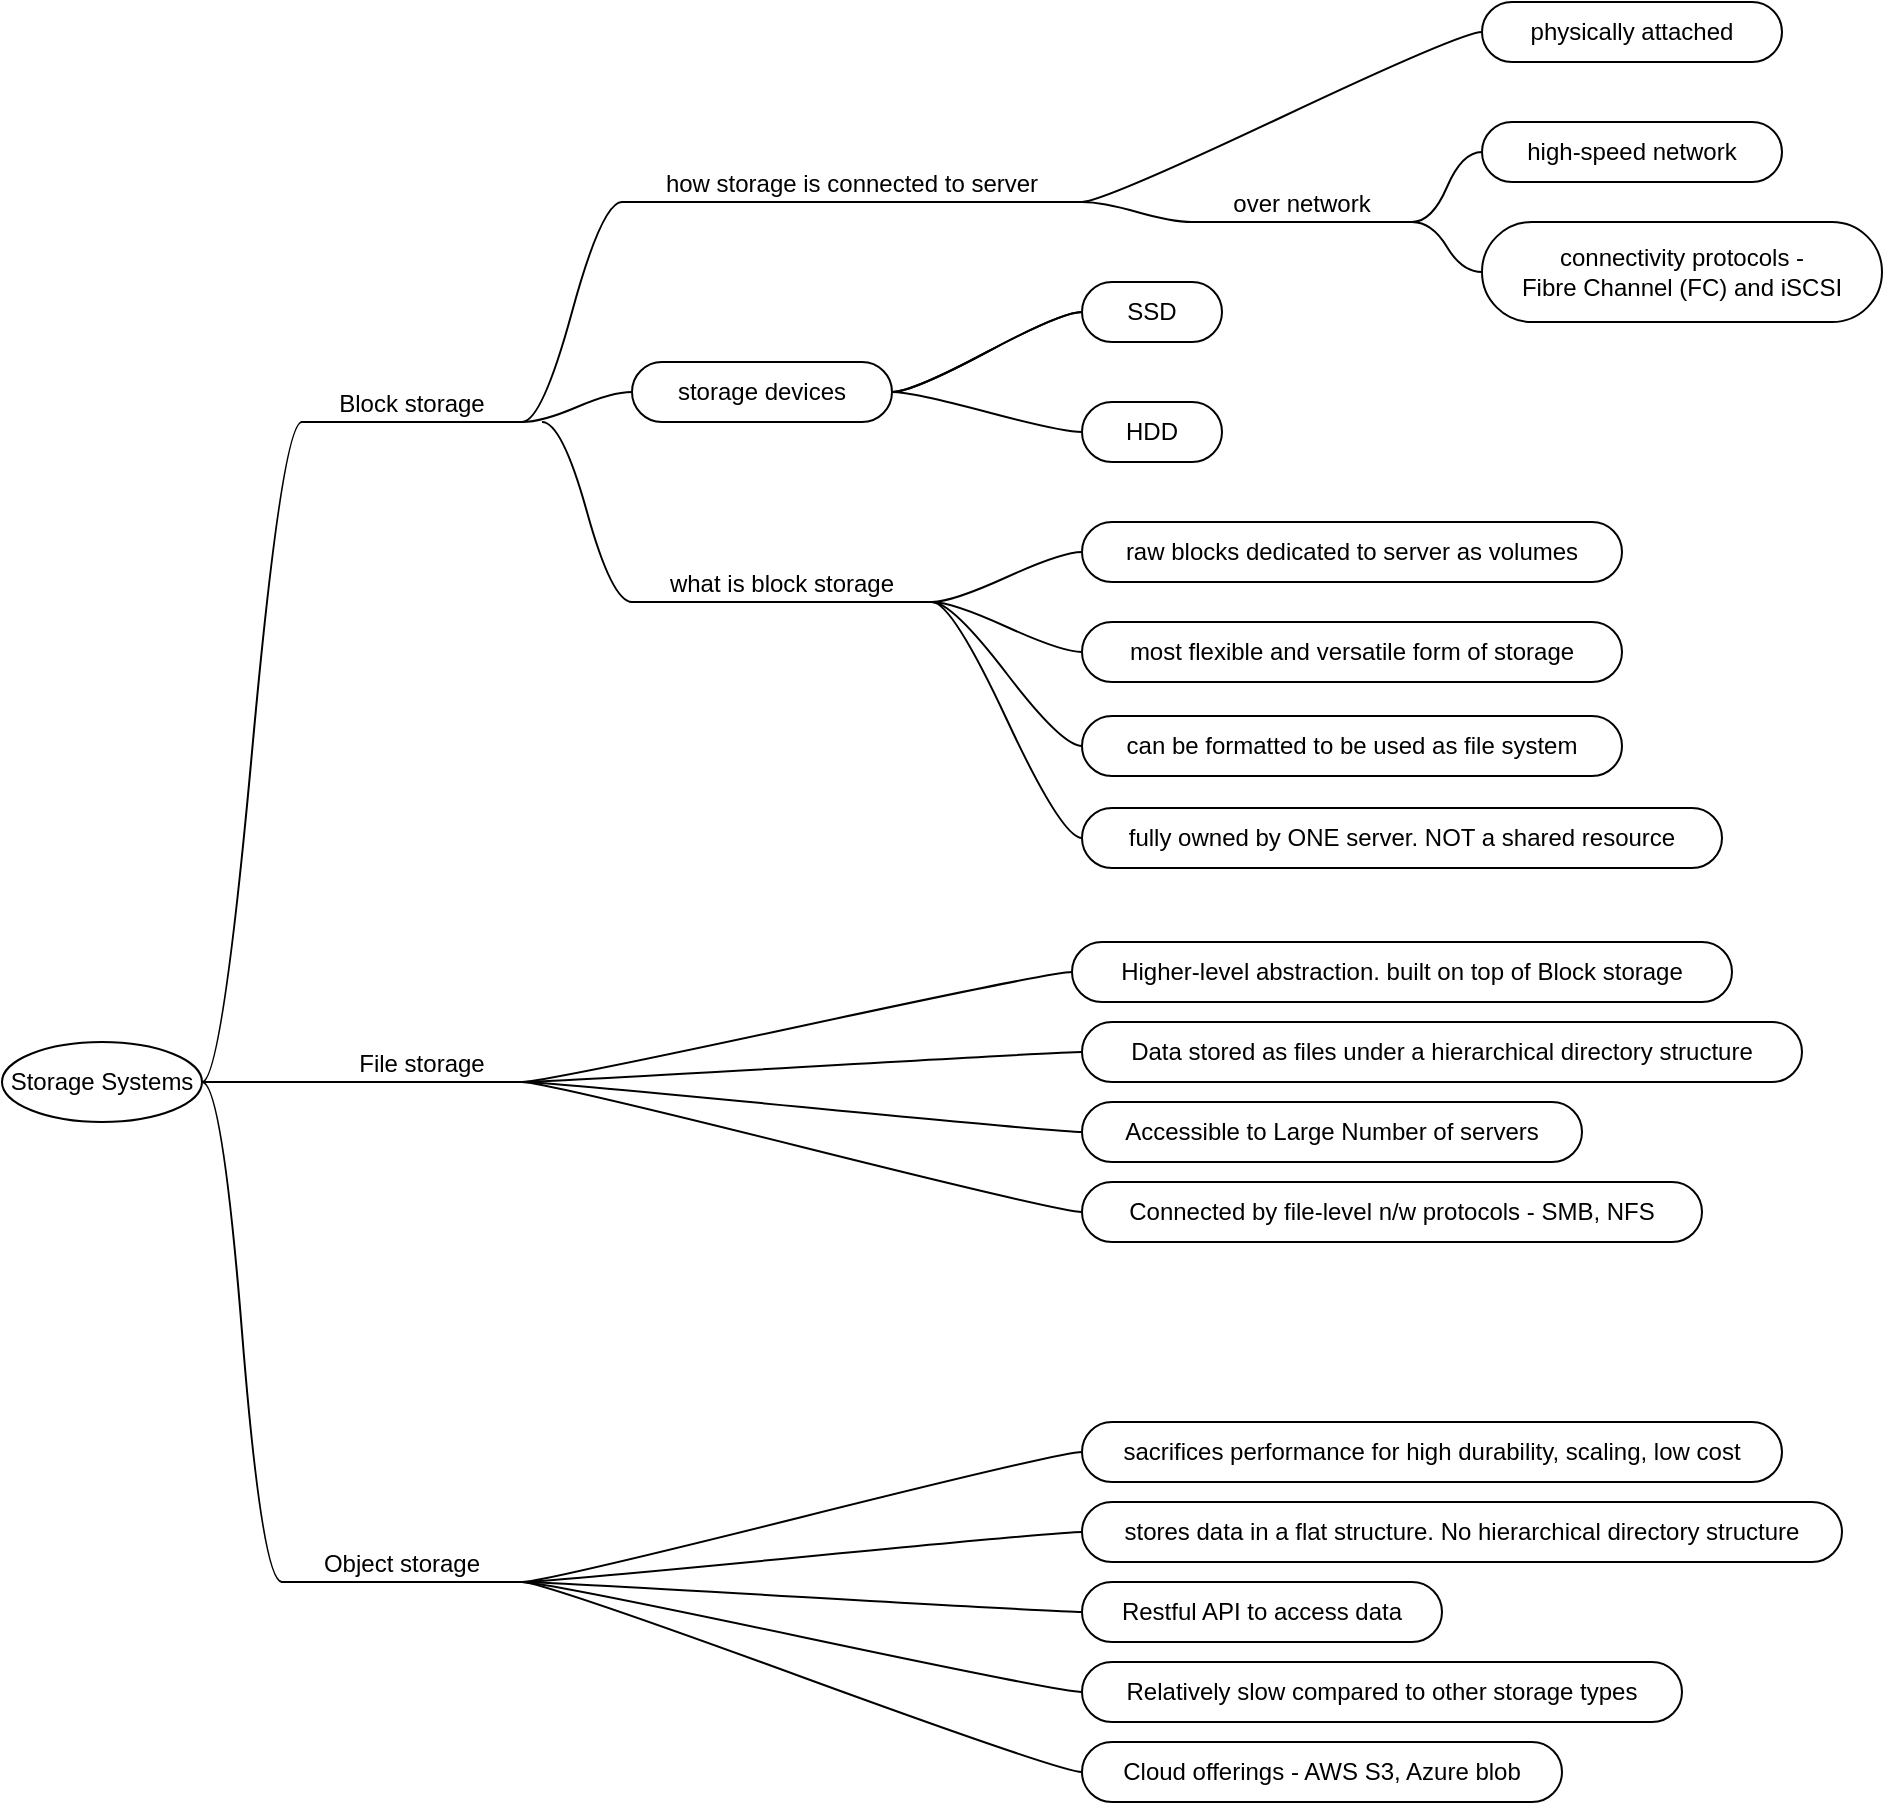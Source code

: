 <mxfile version="21.1.5" type="github">
  <diagram name="Page-1" id="g0ZMAqjUOyxAHx9sQ2Me">
    <mxGraphModel dx="1194" dy="1888" grid="1" gridSize="10" guides="1" tooltips="1" connect="1" arrows="1" fold="1" page="1" pageScale="1" pageWidth="827" pageHeight="1169" math="0" shadow="0">
      <root>
        <mxCell id="0" />
        <mxCell id="1" parent="0" />
        <mxCell id="lA3brMiDB5tC0B3wYBCX-44" style="edgeStyle=entityRelationEdgeStyle;rounded=0;orthogonalLoop=1;jettySize=auto;html=1;startArrow=none;endArrow=none;segment=10;curved=1;sourcePerimeterSpacing=0;targetPerimeterSpacing=0;entryX=0;entryY=1;entryDx=0;entryDy=0;" edge="1" parent="1" source="lA3brMiDB5tC0B3wYBCX-8" target="lA3brMiDB5tC0B3wYBCX-43">
          <mxGeometry relative="1" as="geometry" />
        </mxCell>
        <mxCell id="lA3brMiDB5tC0B3wYBCX-8" value="Block storage" style="whiteSpace=wrap;html=1;shape=partialRectangle;top=0;left=0;bottom=1;right=0;points=[[0,1],[1,1]];fillColor=none;align=center;verticalAlign=bottom;routingCenterY=0.5;snapToPoint=1;autosize=1;treeFolding=1;treeMoving=1;newEdgeStyle={&quot;edgeStyle&quot;:&quot;entityRelationEdgeStyle&quot;,&quot;startArrow&quot;:&quot;none&quot;,&quot;endArrow&quot;:&quot;none&quot;,&quot;segment&quot;:10,&quot;curved&quot;:1,&quot;sourcePerimeterSpacing&quot;:0,&quot;targetPerimeterSpacing&quot;:0};" vertex="1" parent="1">
          <mxGeometry x="290" y="40" width="110" height="30" as="geometry" />
        </mxCell>
        <mxCell id="lA3brMiDB5tC0B3wYBCX-3" value="" style="edgeStyle=entityRelationEdgeStyle;startArrow=none;endArrow=none;segment=10;curved=1;sourcePerimeterSpacing=0;targetPerimeterSpacing=0;rounded=0;" edge="1" parent="1" source="lA3brMiDB5tC0B3wYBCX-6" target="lA3brMiDB5tC0B3wYBCX-8">
          <mxGeometry relative="1" as="geometry" />
        </mxCell>
        <mxCell id="lA3brMiDB5tC0B3wYBCX-73" style="edgeStyle=entityRelationEdgeStyle;rounded=0;orthogonalLoop=1;jettySize=auto;html=1;startArrow=none;endArrow=none;segment=10;curved=1;sourcePerimeterSpacing=0;targetPerimeterSpacing=0;" edge="1" parent="1" source="lA3brMiDB5tC0B3wYBCX-11" target="lA3brMiDB5tC0B3wYBCX-67">
          <mxGeometry relative="1" as="geometry" />
        </mxCell>
        <mxCell id="lA3brMiDB5tC0B3wYBCX-75" style="edgeStyle=entityRelationEdgeStyle;rounded=0;orthogonalLoop=1;jettySize=auto;html=1;startArrow=none;endArrow=none;segment=10;curved=1;sourcePerimeterSpacing=0;targetPerimeterSpacing=0;entryX=0;entryY=0.5;entryDx=0;entryDy=0;" edge="1" parent="1" source="lA3brMiDB5tC0B3wYBCX-11" target="lA3brMiDB5tC0B3wYBCX-68">
          <mxGeometry relative="1" as="geometry" />
        </mxCell>
        <mxCell id="lA3brMiDB5tC0B3wYBCX-76" style="edgeStyle=entityRelationEdgeStyle;rounded=0;orthogonalLoop=1;jettySize=auto;html=1;startArrow=none;endArrow=none;segment=10;curved=1;sourcePerimeterSpacing=0;targetPerimeterSpacing=0;entryX=0;entryY=0.5;entryDx=0;entryDy=0;" edge="1" parent="1" source="lA3brMiDB5tC0B3wYBCX-11" target="lA3brMiDB5tC0B3wYBCX-69">
          <mxGeometry relative="1" as="geometry" />
        </mxCell>
        <mxCell id="lA3brMiDB5tC0B3wYBCX-77" style="edgeStyle=entityRelationEdgeStyle;rounded=0;orthogonalLoop=1;jettySize=auto;html=1;startArrow=none;endArrow=none;segment=10;curved=1;sourcePerimeterSpacing=0;targetPerimeterSpacing=0;" edge="1" parent="1" source="lA3brMiDB5tC0B3wYBCX-11" target="lA3brMiDB5tC0B3wYBCX-70">
          <mxGeometry relative="1" as="geometry" />
        </mxCell>
        <mxCell id="lA3brMiDB5tC0B3wYBCX-78" style="edgeStyle=entityRelationEdgeStyle;rounded=0;orthogonalLoop=1;jettySize=auto;html=1;startArrow=none;endArrow=none;segment=10;curved=1;sourcePerimeterSpacing=0;targetPerimeterSpacing=0;entryX=0;entryY=0.5;entryDx=0;entryDy=0;" edge="1" parent="1" source="lA3brMiDB5tC0B3wYBCX-11" target="lA3brMiDB5tC0B3wYBCX-71">
          <mxGeometry relative="1" as="geometry" />
        </mxCell>
        <mxCell id="lA3brMiDB5tC0B3wYBCX-11" value="Object storage" style="whiteSpace=wrap;html=1;shape=partialRectangle;top=0;left=0;bottom=1;right=0;points=[[0,1],[1,1]];fillColor=none;align=center;verticalAlign=bottom;routingCenterY=0.5;snapToPoint=1;autosize=1;treeFolding=1;treeMoving=1;newEdgeStyle={&quot;edgeStyle&quot;:&quot;entityRelationEdgeStyle&quot;,&quot;startArrow&quot;:&quot;none&quot;,&quot;endArrow&quot;:&quot;none&quot;,&quot;segment&quot;:10,&quot;curved&quot;:1,&quot;sourcePerimeterSpacing&quot;:0,&quot;targetPerimeterSpacing&quot;:0};" vertex="1" parent="1">
          <mxGeometry x="280" y="620" width="120" height="30" as="geometry" />
        </mxCell>
        <mxCell id="lA3brMiDB5tC0B3wYBCX-12" style="edgeStyle=entityRelationEdgeStyle;rounded=0;orthogonalLoop=1;jettySize=auto;html=1;startArrow=none;endArrow=none;segment=10;curved=1;sourcePerimeterSpacing=0;targetPerimeterSpacing=0;" edge="1" parent="1" source="lA3brMiDB5tC0B3wYBCX-6" target="lA3brMiDB5tC0B3wYBCX-11">
          <mxGeometry relative="1" as="geometry" />
        </mxCell>
        <mxCell id="lA3brMiDB5tC0B3wYBCX-23" value="" style="edgeStyle=entityRelationEdgeStyle;startArrow=none;endArrow=none;segment=10;curved=1;sourcePerimeterSpacing=0;targetPerimeterSpacing=0;rounded=0;" edge="1" parent="1">
          <mxGeometry relative="1" as="geometry">
            <mxPoint x="480" y="70" as="sourcePoint" />
            <mxPoint x="510" y="70" as="targetPoint" />
          </mxGeometry>
        </mxCell>
        <mxCell id="lA3brMiDB5tC0B3wYBCX-27" style="edgeStyle=entityRelationEdgeStyle;rounded=0;orthogonalLoop=1;jettySize=auto;html=1;startArrow=none;endArrow=none;segment=10;curved=1;sourcePerimeterSpacing=0;targetPerimeterSpacing=0;entryX=1;entryY=1;entryDx=0;entryDy=0;" edge="1" parent="1" source="lA3brMiDB5tC0B3wYBCX-25" target="lA3brMiDB5tC0B3wYBCX-8">
          <mxGeometry relative="1" as="geometry" />
        </mxCell>
        <mxCell id="lA3brMiDB5tC0B3wYBCX-29" value="" style="edgeStyle=entityRelationEdgeStyle;rounded=0;orthogonalLoop=1;jettySize=auto;html=1;startArrow=none;endArrow=none;segment=10;curved=1;sourcePerimeterSpacing=0;targetPerimeterSpacing=0;" edge="1" parent="1" source="lA3brMiDB5tC0B3wYBCX-25" target="lA3brMiDB5tC0B3wYBCX-28">
          <mxGeometry relative="1" as="geometry" />
        </mxCell>
        <mxCell id="lA3brMiDB5tC0B3wYBCX-30" value="" style="edgeStyle=entityRelationEdgeStyle;rounded=0;orthogonalLoop=1;jettySize=auto;html=1;startArrow=none;endArrow=none;segment=10;curved=1;sourcePerimeterSpacing=0;targetPerimeterSpacing=0;" edge="1" parent="1" source="lA3brMiDB5tC0B3wYBCX-25" target="lA3brMiDB5tC0B3wYBCX-28">
          <mxGeometry relative="1" as="geometry" />
        </mxCell>
        <mxCell id="lA3brMiDB5tC0B3wYBCX-32" style="edgeStyle=entityRelationEdgeStyle;rounded=0;orthogonalLoop=1;jettySize=auto;html=1;startArrow=none;endArrow=none;segment=10;curved=1;sourcePerimeterSpacing=0;targetPerimeterSpacing=0;entryX=0;entryY=0.5;entryDx=0;entryDy=0;" edge="1" parent="1" source="lA3brMiDB5tC0B3wYBCX-25" target="lA3brMiDB5tC0B3wYBCX-31">
          <mxGeometry relative="1" as="geometry" />
        </mxCell>
        <mxCell id="lA3brMiDB5tC0B3wYBCX-25" value="storage devices" style="whiteSpace=wrap;html=1;rounded=1;arcSize=50;align=center;verticalAlign=middle;strokeWidth=1;autosize=1;spacing=4;treeFolding=1;treeMoving=1;newEdgeStyle={&quot;edgeStyle&quot;:&quot;entityRelationEdgeStyle&quot;,&quot;startArrow&quot;:&quot;none&quot;,&quot;endArrow&quot;:&quot;none&quot;,&quot;segment&quot;:10,&quot;curved&quot;:1,&quot;sourcePerimeterSpacing&quot;:0,&quot;targetPerimeterSpacing&quot;:0};" vertex="1" parent="1">
          <mxGeometry x="455" y="40" width="130" height="30" as="geometry" />
        </mxCell>
        <mxCell id="lA3brMiDB5tC0B3wYBCX-28" value="SSD" style="whiteSpace=wrap;html=1;rounded=1;arcSize=50;align=center;verticalAlign=middle;strokeWidth=1;autosize=1;spacing=4;treeFolding=1;treeMoving=1;newEdgeStyle={&quot;edgeStyle&quot;:&quot;entityRelationEdgeStyle&quot;,&quot;startArrow&quot;:&quot;none&quot;,&quot;endArrow&quot;:&quot;none&quot;,&quot;segment&quot;:10,&quot;curved&quot;:1,&quot;sourcePerimeterSpacing&quot;:0,&quot;targetPerimeterSpacing&quot;:0};" vertex="1" parent="1">
          <mxGeometry x="680" width="70" height="30" as="geometry" />
        </mxCell>
        <mxCell id="lA3brMiDB5tC0B3wYBCX-31" value="HDD" style="whiteSpace=wrap;html=1;rounded=1;arcSize=50;align=center;verticalAlign=middle;strokeWidth=1;autosize=1;spacing=4;treeFolding=1;treeMoving=1;newEdgeStyle={&quot;edgeStyle&quot;:&quot;entityRelationEdgeStyle&quot;,&quot;startArrow&quot;:&quot;none&quot;,&quot;endArrow&quot;:&quot;none&quot;,&quot;segment&quot;:10,&quot;curved&quot;:1,&quot;sourcePerimeterSpacing&quot;:0,&quot;targetPerimeterSpacing&quot;:0};" vertex="1" parent="1">
          <mxGeometry x="680" y="60" width="70" height="30" as="geometry" />
        </mxCell>
        <mxCell id="lA3brMiDB5tC0B3wYBCX-39" style="edgeStyle=entityRelationEdgeStyle;rounded=0;orthogonalLoop=1;jettySize=auto;html=1;startArrow=none;endArrow=none;segment=10;curved=1;sourcePerimeterSpacing=0;targetPerimeterSpacing=0;entryX=0;entryY=0.5;entryDx=0;entryDy=0;" edge="1" parent="1" source="lA3brMiDB5tC0B3wYBCX-33" target="lA3brMiDB5tC0B3wYBCX-35">
          <mxGeometry relative="1" as="geometry" />
        </mxCell>
        <mxCell id="lA3brMiDB5tC0B3wYBCX-40" style="edgeStyle=entityRelationEdgeStyle;rounded=0;orthogonalLoop=1;jettySize=auto;html=1;startArrow=none;endArrow=none;segment=10;curved=1;sourcePerimeterSpacing=0;targetPerimeterSpacing=0;entryX=0;entryY=0.5;entryDx=0;entryDy=0;" edge="1" parent="1" source="lA3brMiDB5tC0B3wYBCX-33" target="lA3brMiDB5tC0B3wYBCX-36">
          <mxGeometry relative="1" as="geometry" />
        </mxCell>
        <mxCell id="lA3brMiDB5tC0B3wYBCX-41" style="edgeStyle=entityRelationEdgeStyle;rounded=0;orthogonalLoop=1;jettySize=auto;html=1;startArrow=none;endArrow=none;segment=10;curved=1;sourcePerimeterSpacing=0;targetPerimeterSpacing=0;entryX=0;entryY=0.5;entryDx=0;entryDy=0;" edge="1" parent="1" source="lA3brMiDB5tC0B3wYBCX-33" target="lA3brMiDB5tC0B3wYBCX-37">
          <mxGeometry relative="1" as="geometry" />
        </mxCell>
        <mxCell id="lA3brMiDB5tC0B3wYBCX-42" style="edgeStyle=entityRelationEdgeStyle;rounded=0;orthogonalLoop=1;jettySize=auto;html=1;startArrow=none;endArrow=none;segment=10;curved=1;sourcePerimeterSpacing=0;targetPerimeterSpacing=0;entryX=0;entryY=0.5;entryDx=0;entryDy=0;" edge="1" parent="1" source="lA3brMiDB5tC0B3wYBCX-33" target="lA3brMiDB5tC0B3wYBCX-38">
          <mxGeometry relative="1" as="geometry" />
        </mxCell>
        <mxCell id="lA3brMiDB5tC0B3wYBCX-33" value="what is block storage" style="whiteSpace=wrap;html=1;shape=partialRectangle;top=0;left=0;bottom=1;right=0;points=[[0,1],[1,1]];fillColor=none;align=center;verticalAlign=bottom;routingCenterY=0.5;snapToPoint=1;recursiveResize=0;autosize=1;treeFolding=1;treeMoving=1;newEdgeStyle={&quot;edgeStyle&quot;:&quot;entityRelationEdgeStyle&quot;,&quot;startArrow&quot;:&quot;none&quot;,&quot;endArrow&quot;:&quot;none&quot;,&quot;segment&quot;:10,&quot;curved&quot;:1,&quot;sourcePerimeterSpacing&quot;:0,&quot;targetPerimeterSpacing&quot;:0};" vertex="1" parent="1">
          <mxGeometry x="455" y="130" width="150" height="30" as="geometry" />
        </mxCell>
        <mxCell id="lA3brMiDB5tC0B3wYBCX-34" value="" style="edgeStyle=entityRelationEdgeStyle;startArrow=none;endArrow=none;segment=10;curved=1;sourcePerimeterSpacing=0;targetPerimeterSpacing=0;rounded=0;" edge="1" target="lA3brMiDB5tC0B3wYBCX-33" parent="1">
          <mxGeometry relative="1" as="geometry">
            <mxPoint x="410" y="70" as="sourcePoint" />
          </mxGeometry>
        </mxCell>
        <mxCell id="lA3brMiDB5tC0B3wYBCX-35" value="raw blocks dedicated to server as volumes" style="whiteSpace=wrap;html=1;rounded=1;arcSize=50;align=center;verticalAlign=middle;strokeWidth=1;autosize=1;spacing=4;treeFolding=1;treeMoving=1;newEdgeStyle={&quot;edgeStyle&quot;:&quot;entityRelationEdgeStyle&quot;,&quot;startArrow&quot;:&quot;none&quot;,&quot;endArrow&quot;:&quot;none&quot;,&quot;segment&quot;:10,&quot;curved&quot;:1,&quot;sourcePerimeterSpacing&quot;:0,&quot;targetPerimeterSpacing&quot;:0};" vertex="1" parent="1">
          <mxGeometry x="680" y="120" width="270" height="30" as="geometry" />
        </mxCell>
        <mxCell id="lA3brMiDB5tC0B3wYBCX-36" value="most flexible and versatile form of storage" style="whiteSpace=wrap;html=1;rounded=1;arcSize=50;align=center;verticalAlign=middle;strokeWidth=1;autosize=1;spacing=4;treeFolding=1;treeMoving=1;newEdgeStyle={&quot;edgeStyle&quot;:&quot;entityRelationEdgeStyle&quot;,&quot;startArrow&quot;:&quot;none&quot;,&quot;endArrow&quot;:&quot;none&quot;,&quot;segment&quot;:10,&quot;curved&quot;:1,&quot;sourcePerimeterSpacing&quot;:0,&quot;targetPerimeterSpacing&quot;:0};" vertex="1" parent="1">
          <mxGeometry x="680" y="170" width="270" height="30" as="geometry" />
        </mxCell>
        <mxCell id="lA3brMiDB5tC0B3wYBCX-37" value="can be formatted to be used as file system" style="whiteSpace=wrap;html=1;rounded=1;arcSize=50;align=center;verticalAlign=middle;strokeWidth=1;autosize=1;spacing=4;treeFolding=1;treeMoving=1;newEdgeStyle={&quot;edgeStyle&quot;:&quot;entityRelationEdgeStyle&quot;,&quot;startArrow&quot;:&quot;none&quot;,&quot;endArrow&quot;:&quot;none&quot;,&quot;segment&quot;:10,&quot;curved&quot;:1,&quot;sourcePerimeterSpacing&quot;:0,&quot;targetPerimeterSpacing&quot;:0};" vertex="1" parent="1">
          <mxGeometry x="680" y="217" width="270" height="30" as="geometry" />
        </mxCell>
        <mxCell id="lA3brMiDB5tC0B3wYBCX-38" value="fully owned by ONE server. NOT a shared resource" style="whiteSpace=wrap;html=1;rounded=1;arcSize=50;align=center;verticalAlign=middle;strokeWidth=1;autosize=1;spacing=4;treeFolding=1;treeMoving=1;newEdgeStyle={&quot;edgeStyle&quot;:&quot;entityRelationEdgeStyle&quot;,&quot;startArrow&quot;:&quot;none&quot;,&quot;endArrow&quot;:&quot;none&quot;,&quot;segment&quot;:10,&quot;curved&quot;:1,&quot;sourcePerimeterSpacing&quot;:0,&quot;targetPerimeterSpacing&quot;:0};" vertex="1" parent="1">
          <mxGeometry x="680" y="263" width="320" height="30" as="geometry" />
        </mxCell>
        <mxCell id="lA3brMiDB5tC0B3wYBCX-46" value="" style="edgeStyle=entityRelationEdgeStyle;rounded=0;orthogonalLoop=1;jettySize=auto;html=1;startArrow=none;endArrow=none;segment=10;curved=1;sourcePerimeterSpacing=0;targetPerimeterSpacing=0;entryX=0;entryY=0.5;entryDx=0;entryDy=0;" edge="1" parent="1" source="lA3brMiDB5tC0B3wYBCX-43" target="lA3brMiDB5tC0B3wYBCX-49">
          <mxGeometry relative="1" as="geometry">
            <mxPoint x="760" y="-40" as="targetPoint" />
          </mxGeometry>
        </mxCell>
        <mxCell id="lA3brMiDB5tC0B3wYBCX-53" style="edgeStyle=entityRelationEdgeStyle;rounded=0;orthogonalLoop=1;jettySize=auto;html=1;startArrow=none;endArrow=none;segment=10;curved=1;sourcePerimeterSpacing=0;targetPerimeterSpacing=0;entryX=0;entryY=1;entryDx=0;entryDy=0;" edge="1" parent="1" source="lA3brMiDB5tC0B3wYBCX-43" target="lA3brMiDB5tC0B3wYBCX-52">
          <mxGeometry relative="1" as="geometry" />
        </mxCell>
        <mxCell id="lA3brMiDB5tC0B3wYBCX-43" value="how storage is connected to server" style="whiteSpace=wrap;html=1;shape=partialRectangle;top=0;left=0;bottom=1;right=0;points=[[0,1],[1,1]];fillColor=none;align=center;verticalAlign=bottom;routingCenterY=0.5;snapToPoint=1;recursiveResize=0;autosize=1;treeFolding=1;treeMoving=1;newEdgeStyle={&quot;edgeStyle&quot;:&quot;entityRelationEdgeStyle&quot;,&quot;startArrow&quot;:&quot;none&quot;,&quot;endArrow&quot;:&quot;none&quot;,&quot;segment&quot;:10,&quot;curved&quot;:1,&quot;sourcePerimeterSpacing&quot;:0,&quot;targetPerimeterSpacing&quot;:0};" vertex="1" parent="1">
          <mxGeometry x="450" y="-70" width="230" height="30" as="geometry" />
        </mxCell>
        <mxCell id="lA3brMiDB5tC0B3wYBCX-49" value="physically attached" style="whiteSpace=wrap;html=1;rounded=1;arcSize=50;align=center;verticalAlign=middle;strokeWidth=1;autosize=1;spacing=4;treeFolding=1;treeMoving=1;newEdgeStyle={&quot;edgeStyle&quot;:&quot;entityRelationEdgeStyle&quot;,&quot;startArrow&quot;:&quot;none&quot;,&quot;endArrow&quot;:&quot;none&quot;,&quot;segment&quot;:10,&quot;curved&quot;:1,&quot;sourcePerimeterSpacing&quot;:0,&quot;targetPerimeterSpacing&quot;:0};" vertex="1" parent="1">
          <mxGeometry x="880" y="-140" width="150" height="30" as="geometry" />
        </mxCell>
        <mxCell id="lA3brMiDB5tC0B3wYBCX-56" style="edgeStyle=entityRelationEdgeStyle;rounded=0;orthogonalLoop=1;jettySize=auto;html=1;startArrow=none;endArrow=none;segment=10;curved=1;sourcePerimeterSpacing=0;targetPerimeterSpacing=0;entryX=0;entryY=0.5;entryDx=0;entryDy=0;exitX=1;exitY=1;exitDx=0;exitDy=0;" edge="1" parent="1" source="lA3brMiDB5tC0B3wYBCX-52" target="lA3brMiDB5tC0B3wYBCX-54">
          <mxGeometry relative="1" as="geometry">
            <mxPoint x="870" y="-30" as="sourcePoint" />
          </mxGeometry>
        </mxCell>
        <mxCell id="lA3brMiDB5tC0B3wYBCX-57" style="edgeStyle=entityRelationEdgeStyle;rounded=0;orthogonalLoop=1;jettySize=auto;html=1;startArrow=none;endArrow=none;segment=10;curved=1;sourcePerimeterSpacing=0;targetPerimeterSpacing=0;entryX=0;entryY=0.5;entryDx=0;entryDy=0;exitX=1;exitY=1;exitDx=0;exitDy=0;" edge="1" parent="1" source="lA3brMiDB5tC0B3wYBCX-52" target="lA3brMiDB5tC0B3wYBCX-55">
          <mxGeometry relative="1" as="geometry">
            <mxPoint x="870" y="-30" as="sourcePoint" />
          </mxGeometry>
        </mxCell>
        <mxCell id="lA3brMiDB5tC0B3wYBCX-52" value="over network" style="whiteSpace=wrap;html=1;shape=partialRectangle;top=0;left=0;bottom=1;right=0;points=[[0,1],[1,1]];fillColor=none;align=center;verticalAlign=bottom;routingCenterY=0.5;snapToPoint=1;recursiveResize=0;autosize=1;treeFolding=1;treeMoving=1;newEdgeStyle={&quot;edgeStyle&quot;:&quot;entityRelationEdgeStyle&quot;,&quot;startArrow&quot;:&quot;none&quot;,&quot;endArrow&quot;:&quot;none&quot;,&quot;segment&quot;:10,&quot;curved&quot;:1,&quot;sourcePerimeterSpacing&quot;:0,&quot;targetPerimeterSpacing&quot;:0};" vertex="1" parent="1">
          <mxGeometry x="735" y="-60" width="110" height="30" as="geometry" />
        </mxCell>
        <mxCell id="lA3brMiDB5tC0B3wYBCX-54" value="high-speed network" style="whiteSpace=wrap;html=1;rounded=1;arcSize=50;align=center;verticalAlign=middle;strokeWidth=1;autosize=1;spacing=4;treeFolding=1;treeMoving=1;newEdgeStyle={&quot;edgeStyle&quot;:&quot;entityRelationEdgeStyle&quot;,&quot;startArrow&quot;:&quot;none&quot;,&quot;endArrow&quot;:&quot;none&quot;,&quot;segment&quot;:10,&quot;curved&quot;:1,&quot;sourcePerimeterSpacing&quot;:0,&quot;targetPerimeterSpacing&quot;:0};" vertex="1" parent="1">
          <mxGeometry x="880" y="-80" width="150" height="30" as="geometry" />
        </mxCell>
        <mxCell id="lA3brMiDB5tC0B3wYBCX-55" value="connectivity protocols - &lt;br&gt;Fibre Channel (FC) and iSCSI" style="whiteSpace=wrap;html=1;rounded=1;arcSize=50;align=center;verticalAlign=middle;strokeWidth=1;autosize=1;spacing=4;treeFolding=1;treeMoving=1;newEdgeStyle={&quot;edgeStyle&quot;:&quot;entityRelationEdgeStyle&quot;,&quot;startArrow&quot;:&quot;none&quot;,&quot;endArrow&quot;:&quot;none&quot;,&quot;segment&quot;:10,&quot;curved&quot;:1,&quot;sourcePerimeterSpacing&quot;:0,&quot;targetPerimeterSpacing&quot;:0};" vertex="1" parent="1">
          <mxGeometry x="880" y="-30" width="200" height="50" as="geometry" />
        </mxCell>
        <mxCell id="lA3brMiDB5tC0B3wYBCX-6" value="Storage Systems" style="ellipse;whiteSpace=wrap;html=1;align=center;treeFolding=1;treeMoving=1;newEdgeStyle={&quot;edgeStyle&quot;:&quot;entityRelationEdgeStyle&quot;,&quot;startArrow&quot;:&quot;none&quot;,&quot;endArrow&quot;:&quot;none&quot;,&quot;segment&quot;:10,&quot;curved&quot;:1,&quot;sourcePerimeterSpacing&quot;:0,&quot;targetPerimeterSpacing&quot;:0};" vertex="1" parent="1">
          <mxGeometry x="140" y="380" width="100" height="40" as="geometry" />
        </mxCell>
        <mxCell id="lA3brMiDB5tC0B3wYBCX-5" value="" style="edgeStyle=entityRelationEdgeStyle;startArrow=none;endArrow=none;segment=10;curved=1;sourcePerimeterSpacing=0;targetPerimeterSpacing=0;rounded=0;" edge="1" parent="1" source="lA3brMiDB5tC0B3wYBCX-6" target="lA3brMiDB5tC0B3wYBCX-10">
          <mxGeometry relative="1" as="geometry" />
        </mxCell>
        <mxCell id="lA3brMiDB5tC0B3wYBCX-62" style="edgeStyle=entityRelationEdgeStyle;rounded=0;orthogonalLoop=1;jettySize=auto;html=1;startArrow=none;endArrow=none;segment=10;curved=1;sourcePerimeterSpacing=0;targetPerimeterSpacing=0;entryX=0;entryY=0.5;entryDx=0;entryDy=0;" edge="1" parent="1" source="lA3brMiDB5tC0B3wYBCX-10" target="lA3brMiDB5tC0B3wYBCX-58">
          <mxGeometry relative="1" as="geometry" />
        </mxCell>
        <mxCell id="lA3brMiDB5tC0B3wYBCX-63" style="edgeStyle=entityRelationEdgeStyle;rounded=0;orthogonalLoop=1;jettySize=auto;html=1;startArrow=none;endArrow=none;segment=10;curved=1;sourcePerimeterSpacing=0;targetPerimeterSpacing=0;" edge="1" parent="1" source="lA3brMiDB5tC0B3wYBCX-10" target="lA3brMiDB5tC0B3wYBCX-59">
          <mxGeometry relative="1" as="geometry" />
        </mxCell>
        <mxCell id="lA3brMiDB5tC0B3wYBCX-64" style="edgeStyle=entityRelationEdgeStyle;rounded=0;orthogonalLoop=1;jettySize=auto;html=1;startArrow=none;endArrow=none;segment=10;curved=1;sourcePerimeterSpacing=0;targetPerimeterSpacing=0;" edge="1" parent="1" source="lA3brMiDB5tC0B3wYBCX-10" target="lA3brMiDB5tC0B3wYBCX-60">
          <mxGeometry relative="1" as="geometry" />
        </mxCell>
        <mxCell id="lA3brMiDB5tC0B3wYBCX-66" style="edgeStyle=entityRelationEdgeStyle;rounded=0;orthogonalLoop=1;jettySize=auto;html=1;startArrow=none;endArrow=none;segment=10;curved=1;sourcePerimeterSpacing=0;targetPerimeterSpacing=0;entryX=0;entryY=0.5;entryDx=0;entryDy=0;" edge="1" parent="1" source="lA3brMiDB5tC0B3wYBCX-10" target="lA3brMiDB5tC0B3wYBCX-61">
          <mxGeometry relative="1" as="geometry" />
        </mxCell>
        <mxCell id="lA3brMiDB5tC0B3wYBCX-10" value="File storage" style="whiteSpace=wrap;html=1;shape=partialRectangle;top=0;left=0;bottom=1;right=0;points=[[0,1],[1,1]];fillColor=none;align=center;verticalAlign=bottom;routingCenterY=0.5;snapToPoint=1;autosize=1;treeFolding=1;treeMoving=1;newEdgeStyle={&quot;edgeStyle&quot;:&quot;entityRelationEdgeStyle&quot;,&quot;startArrow&quot;:&quot;none&quot;,&quot;endArrow&quot;:&quot;none&quot;,&quot;segment&quot;:10,&quot;curved&quot;:1,&quot;sourcePerimeterSpacing&quot;:0,&quot;targetPerimeterSpacing&quot;:0};" vertex="1" parent="1">
          <mxGeometry x="300" y="370" width="100" height="30" as="geometry" />
        </mxCell>
        <mxCell id="lA3brMiDB5tC0B3wYBCX-58" value="Higher-level abstraction. built on top of Block storage" style="whiteSpace=wrap;html=1;rounded=1;arcSize=50;align=center;verticalAlign=middle;strokeWidth=1;autosize=1;spacing=4;treeFolding=1;treeMoving=1;newEdgeStyle={&quot;edgeStyle&quot;:&quot;entityRelationEdgeStyle&quot;,&quot;startArrow&quot;:&quot;none&quot;,&quot;endArrow&quot;:&quot;none&quot;,&quot;segment&quot;:10,&quot;curved&quot;:1,&quot;sourcePerimeterSpacing&quot;:0,&quot;targetPerimeterSpacing&quot;:0};" vertex="1" parent="1">
          <mxGeometry x="675" y="330" width="330" height="30" as="geometry" />
        </mxCell>
        <mxCell id="lA3brMiDB5tC0B3wYBCX-59" value="Data stored as files under a hierarchical directory structure" style="whiteSpace=wrap;html=1;rounded=1;arcSize=50;align=center;verticalAlign=middle;strokeWidth=1;autosize=1;spacing=4;treeFolding=1;treeMoving=1;newEdgeStyle={&quot;edgeStyle&quot;:&quot;entityRelationEdgeStyle&quot;,&quot;startArrow&quot;:&quot;none&quot;,&quot;endArrow&quot;:&quot;none&quot;,&quot;segment&quot;:10,&quot;curved&quot;:1,&quot;sourcePerimeterSpacing&quot;:0,&quot;targetPerimeterSpacing&quot;:0};" vertex="1" parent="1">
          <mxGeometry x="680" y="370" width="360" height="30" as="geometry" />
        </mxCell>
        <mxCell id="lA3brMiDB5tC0B3wYBCX-60" value="Accessible to Large Number of servers" style="whiteSpace=wrap;html=1;rounded=1;arcSize=50;align=center;verticalAlign=middle;strokeWidth=1;autosize=1;spacing=4;treeFolding=1;treeMoving=1;newEdgeStyle={&quot;edgeStyle&quot;:&quot;entityRelationEdgeStyle&quot;,&quot;startArrow&quot;:&quot;none&quot;,&quot;endArrow&quot;:&quot;none&quot;,&quot;segment&quot;:10,&quot;curved&quot;:1,&quot;sourcePerimeterSpacing&quot;:0,&quot;targetPerimeterSpacing&quot;:0};" vertex="1" parent="1">
          <mxGeometry x="680" y="410" width="250" height="30" as="geometry" />
        </mxCell>
        <mxCell id="lA3brMiDB5tC0B3wYBCX-61" value="Connected by file-level n/w protocols - SMB, NFS" style="whiteSpace=wrap;html=1;rounded=1;arcSize=50;align=center;verticalAlign=middle;strokeWidth=1;autosize=1;spacing=4;treeFolding=1;treeMoving=1;newEdgeStyle={&quot;edgeStyle&quot;:&quot;entityRelationEdgeStyle&quot;,&quot;startArrow&quot;:&quot;none&quot;,&quot;endArrow&quot;:&quot;none&quot;,&quot;segment&quot;:10,&quot;curved&quot;:1,&quot;sourcePerimeterSpacing&quot;:0,&quot;targetPerimeterSpacing&quot;:0};" vertex="1" parent="1">
          <mxGeometry x="680" y="450" width="310" height="30" as="geometry" />
        </mxCell>
        <mxCell id="lA3brMiDB5tC0B3wYBCX-67" value="sacrifices performance for high durability, scaling, low cost" style="whiteSpace=wrap;html=1;rounded=1;arcSize=50;align=center;verticalAlign=middle;strokeWidth=1;autosize=1;spacing=4;treeFolding=1;treeMoving=1;newEdgeStyle={&quot;edgeStyle&quot;:&quot;entityRelationEdgeStyle&quot;,&quot;startArrow&quot;:&quot;none&quot;,&quot;endArrow&quot;:&quot;none&quot;,&quot;segment&quot;:10,&quot;curved&quot;:1,&quot;sourcePerimeterSpacing&quot;:0,&quot;targetPerimeterSpacing&quot;:0};" vertex="1" parent="1">
          <mxGeometry x="680" y="570" width="350" height="30" as="geometry" />
        </mxCell>
        <mxCell id="lA3brMiDB5tC0B3wYBCX-68" value="stores data in a flat structure. No hierarchical&amp;nbsp;directory structure" style="whiteSpace=wrap;html=1;rounded=1;arcSize=50;align=center;verticalAlign=middle;strokeWidth=1;autosize=1;spacing=4;treeFolding=1;treeMoving=1;newEdgeStyle={&quot;edgeStyle&quot;:&quot;entityRelationEdgeStyle&quot;,&quot;startArrow&quot;:&quot;none&quot;,&quot;endArrow&quot;:&quot;none&quot;,&quot;segment&quot;:10,&quot;curved&quot;:1,&quot;sourcePerimeterSpacing&quot;:0,&quot;targetPerimeterSpacing&quot;:0};" vertex="1" parent="1">
          <mxGeometry x="680" y="610" width="380" height="30" as="geometry" />
        </mxCell>
        <mxCell id="lA3brMiDB5tC0B3wYBCX-69" value="Restful API to access data" style="whiteSpace=wrap;html=1;rounded=1;arcSize=50;align=center;verticalAlign=middle;strokeWidth=1;autosize=1;spacing=4;treeFolding=1;treeMoving=1;newEdgeStyle={&quot;edgeStyle&quot;:&quot;entityRelationEdgeStyle&quot;,&quot;startArrow&quot;:&quot;none&quot;,&quot;endArrow&quot;:&quot;none&quot;,&quot;segment&quot;:10,&quot;curved&quot;:1,&quot;sourcePerimeterSpacing&quot;:0,&quot;targetPerimeterSpacing&quot;:0};" vertex="1" parent="1">
          <mxGeometry x="680" y="650" width="180" height="30" as="geometry" />
        </mxCell>
        <mxCell id="lA3brMiDB5tC0B3wYBCX-70" value="Relatively slow compared to other storage types" style="whiteSpace=wrap;html=1;rounded=1;arcSize=50;align=center;verticalAlign=middle;strokeWidth=1;autosize=1;spacing=4;treeFolding=1;treeMoving=1;newEdgeStyle={&quot;edgeStyle&quot;:&quot;entityRelationEdgeStyle&quot;,&quot;startArrow&quot;:&quot;none&quot;,&quot;endArrow&quot;:&quot;none&quot;,&quot;segment&quot;:10,&quot;curved&quot;:1,&quot;sourcePerimeterSpacing&quot;:0,&quot;targetPerimeterSpacing&quot;:0};" vertex="1" parent="1">
          <mxGeometry x="680" y="690" width="300" height="30" as="geometry" />
        </mxCell>
        <mxCell id="lA3brMiDB5tC0B3wYBCX-71" value="Cloud offerings - AWS S3, Azure blob" style="whiteSpace=wrap;html=1;rounded=1;arcSize=50;align=center;verticalAlign=middle;strokeWidth=1;autosize=1;spacing=4;treeFolding=1;treeMoving=1;newEdgeStyle={&quot;edgeStyle&quot;:&quot;entityRelationEdgeStyle&quot;,&quot;startArrow&quot;:&quot;none&quot;,&quot;endArrow&quot;:&quot;none&quot;,&quot;segment&quot;:10,&quot;curved&quot;:1,&quot;sourcePerimeterSpacing&quot;:0,&quot;targetPerimeterSpacing&quot;:0};" vertex="1" parent="1">
          <mxGeometry x="680" y="730" width="240" height="30" as="geometry" />
        </mxCell>
      </root>
    </mxGraphModel>
  </diagram>
</mxfile>
